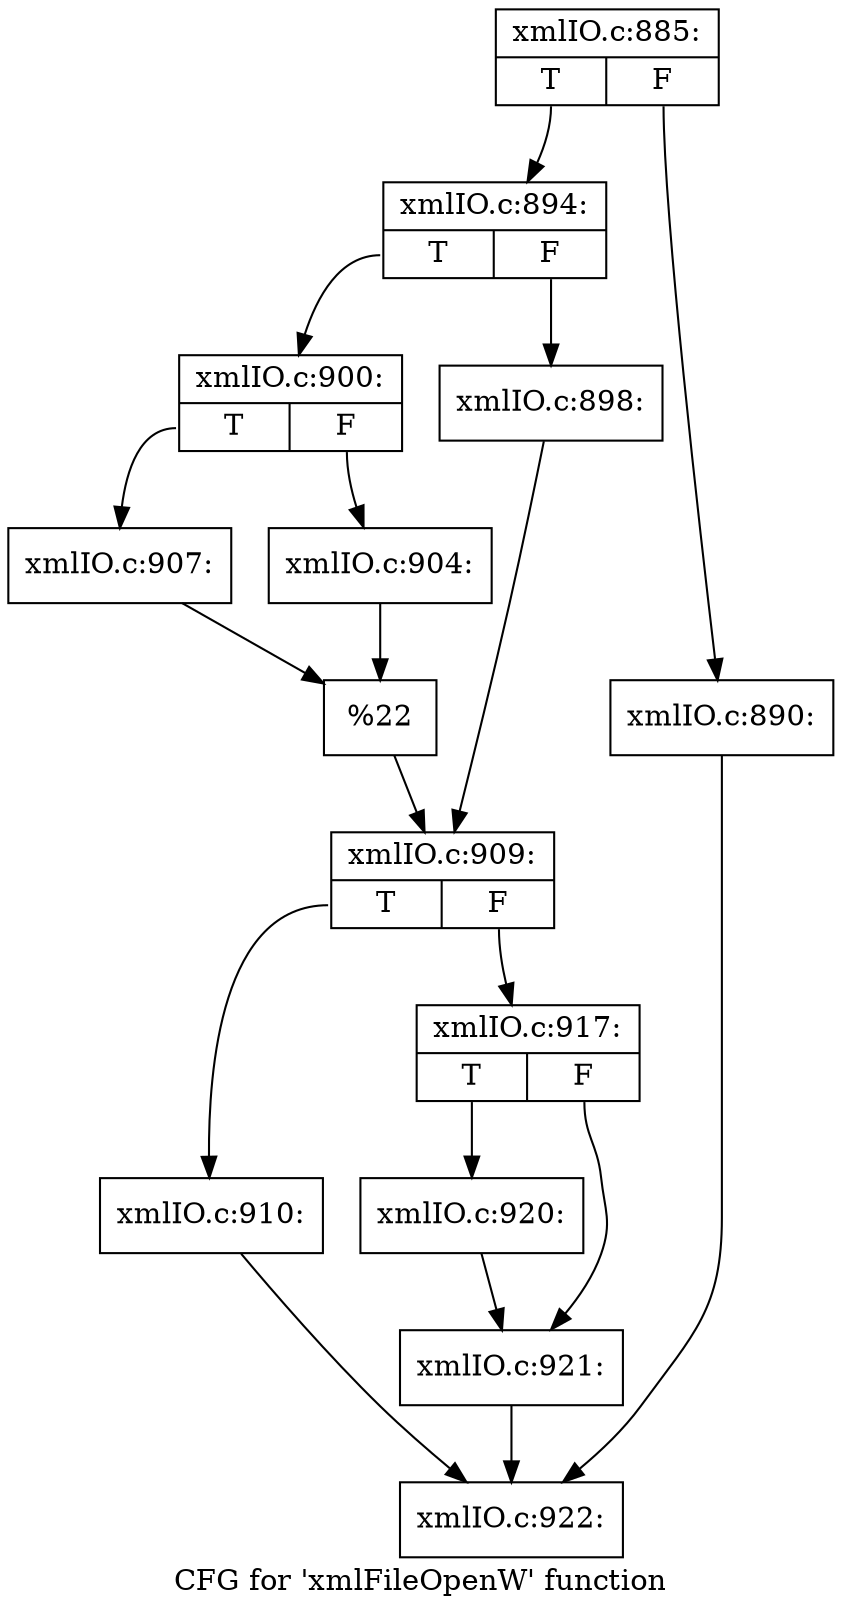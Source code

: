 digraph "CFG for 'xmlFileOpenW' function" {
	label="CFG for 'xmlFileOpenW' function";

	Node0x55ed34874740 [shape=record,label="{xmlIO.c:885:|{<s0>T|<s1>F}}"];
	Node0x55ed34874740:s0 -> Node0x55ed34876570;
	Node0x55ed34874740:s1 -> Node0x55ed34876230;
	Node0x55ed34876230 [shape=record,label="{xmlIO.c:890:}"];
	Node0x55ed34876230 -> Node0x55ed34877cb0;
	Node0x55ed34876570 [shape=record,label="{xmlIO.c:894:|{<s0>T|<s1>F}}"];
	Node0x55ed34876570:s0 -> Node0x55ed347c78f0;
	Node0x55ed34876570:s1 -> Node0x55ed347c7850;
	Node0x55ed347c7850 [shape=record,label="{xmlIO.c:898:}"];
	Node0x55ed347c7850 -> Node0x55ed347c78a0;
	Node0x55ed347c78f0 [shape=record,label="{xmlIO.c:900:|{<s0>T|<s1>F}}"];
	Node0x55ed347c78f0:s0 -> Node0x55ed3487ac20;
	Node0x55ed347c78f0:s1 -> Node0x55ed3487ab80;
	Node0x55ed3487ab80 [shape=record,label="{xmlIO.c:904:}"];
	Node0x55ed3487ab80 -> Node0x55ed3487abd0;
	Node0x55ed3487ac20 [shape=record,label="{xmlIO.c:907:}"];
	Node0x55ed3487ac20 -> Node0x55ed3487abd0;
	Node0x55ed3487abd0 [shape=record,label="{%22}"];
	Node0x55ed3487abd0 -> Node0x55ed347c78a0;
	Node0x55ed347c78a0 [shape=record,label="{xmlIO.c:909:|{<s0>T|<s1>F}}"];
	Node0x55ed347c78a0:s0 -> Node0x55ed3487b6e0;
	Node0x55ed347c78a0:s1 -> Node0x55ed3487b730;
	Node0x55ed3487b6e0 [shape=record,label="{xmlIO.c:910:}"];
	Node0x55ed3487b6e0 -> Node0x55ed34877cb0;
	Node0x55ed3487b730 [shape=record,label="{xmlIO.c:917:|{<s0>T|<s1>F}}"];
	Node0x55ed3487b730:s0 -> Node0x55ed3487bed0;
	Node0x55ed3487b730:s1 -> Node0x55ed3487bf20;
	Node0x55ed3487bed0 [shape=record,label="{xmlIO.c:920:}"];
	Node0x55ed3487bed0 -> Node0x55ed3487bf20;
	Node0x55ed3487bf20 [shape=record,label="{xmlIO.c:921:}"];
	Node0x55ed3487bf20 -> Node0x55ed34877cb0;
	Node0x55ed34877cb0 [shape=record,label="{xmlIO.c:922:}"];
}
